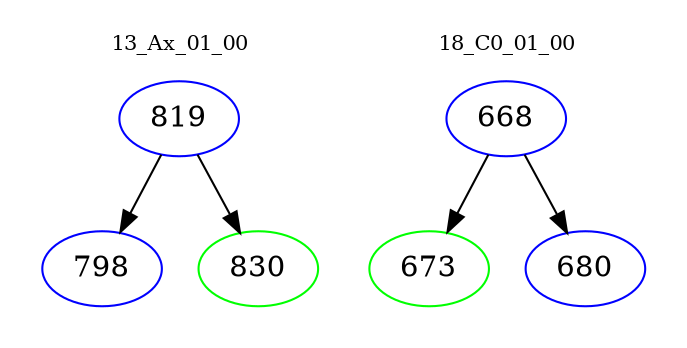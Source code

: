 digraph{
subgraph cluster_0 {
color = white
label = "13_Ax_01_00";
fontsize=10;
T0_819 [label="819", color="blue"]
T0_819 -> T0_798 [color="black"]
T0_798 [label="798", color="blue"]
T0_819 -> T0_830 [color="black"]
T0_830 [label="830", color="green"]
}
subgraph cluster_1 {
color = white
label = "18_C0_01_00";
fontsize=10;
T1_668 [label="668", color="blue"]
T1_668 -> T1_673 [color="black"]
T1_673 [label="673", color="green"]
T1_668 -> T1_680 [color="black"]
T1_680 [label="680", color="blue"]
}
}
